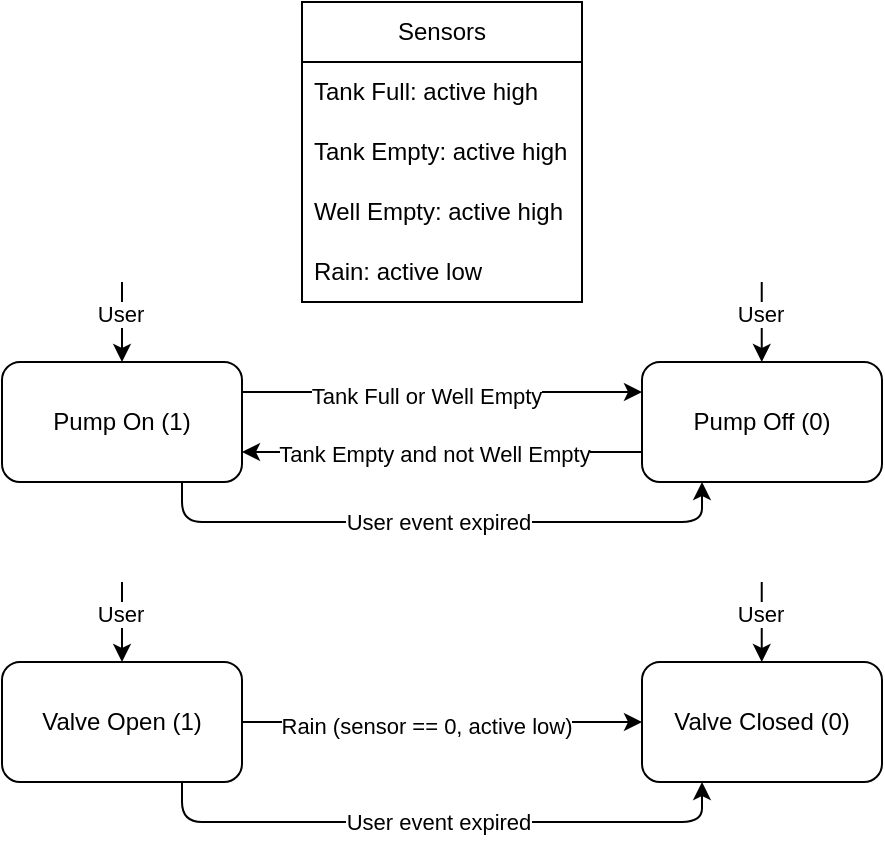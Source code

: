 <mxfile version="24.6.4" type="device">
  <diagram name="Page-1" id="k4DYjNzFidn_M6baDWtX">
    <mxGraphModel dx="902" dy="541" grid="1" gridSize="10" guides="1" tooltips="1" connect="1" arrows="1" fold="1" page="1" pageScale="1" pageWidth="850" pageHeight="1100" math="0" shadow="0">
      <root>
        <mxCell id="0" />
        <mxCell id="1" parent="0" />
        <mxCell id="I6FsVLA37qWMRiuRUHIX-4" value="Pump On (1)" style="rounded=1;whiteSpace=wrap;html=1;" vertex="1" parent="1">
          <mxGeometry x="200" y="530" width="120" height="60" as="geometry" />
        </mxCell>
        <mxCell id="I6FsVLA37qWMRiuRUHIX-5" value="Pump Off (0)" style="rounded=1;whiteSpace=wrap;html=1;" vertex="1" parent="1">
          <mxGeometry x="520" y="530" width="120" height="60" as="geometry" />
        </mxCell>
        <mxCell id="I6FsVLA37qWMRiuRUHIX-6" value="" style="endArrow=classic;html=1;rounded=0;entryX=0;entryY=0.25;entryDx=0;entryDy=0;exitX=1;exitY=0.25;exitDx=0;exitDy=0;" edge="1" parent="1" source="I6FsVLA37qWMRiuRUHIX-4" target="I6FsVLA37qWMRiuRUHIX-5">
          <mxGeometry width="50" height="50" relative="1" as="geometry">
            <mxPoint x="320" y="540" as="sourcePoint" />
            <mxPoint x="520" y="539" as="targetPoint" />
          </mxGeometry>
        </mxCell>
        <mxCell id="I6FsVLA37qWMRiuRUHIX-7" value="Tank Full or Well Empty" style="edgeLabel;html=1;align=center;verticalAlign=middle;resizable=0;points=[];" vertex="1" connectable="0" parent="I6FsVLA37qWMRiuRUHIX-6">
          <mxGeometry x="0.178" y="-2" relative="1" as="geometry">
            <mxPoint x="-26" as="offset" />
          </mxGeometry>
        </mxCell>
        <mxCell id="I6FsVLA37qWMRiuRUHIX-8" value="" style="endArrow=classic;html=1;rounded=0;entryX=1;entryY=0.75;entryDx=0;entryDy=0;exitX=0;exitY=0.75;exitDx=0;exitDy=0;" edge="1" parent="1" source="I6FsVLA37qWMRiuRUHIX-5" target="I6FsVLA37qWMRiuRUHIX-4">
          <mxGeometry width="50" height="50" relative="1" as="geometry">
            <mxPoint x="520" y="580" as="sourcePoint" />
            <mxPoint x="455" y="580" as="targetPoint" />
          </mxGeometry>
        </mxCell>
        <mxCell id="I6FsVLA37qWMRiuRUHIX-9" value="Tank Empty and not Well Empty" style="edgeLabel;html=1;align=center;verticalAlign=middle;resizable=0;points=[];" vertex="1" connectable="0" parent="I6FsVLA37qWMRiuRUHIX-8">
          <mxGeometry x="0.038" y="1" relative="1" as="geometry">
            <mxPoint as="offset" />
          </mxGeometry>
        </mxCell>
        <mxCell id="I6FsVLA37qWMRiuRUHIX-10" value="" style="endArrow=classic;html=1;rounded=0;entryX=0.5;entryY=0;entryDx=0;entryDy=0;" edge="1" parent="1" target="I6FsVLA37qWMRiuRUHIX-4">
          <mxGeometry width="50" height="50" relative="1" as="geometry">
            <mxPoint x="260" y="490" as="sourcePoint" />
            <mxPoint x="360" y="380" as="targetPoint" />
          </mxGeometry>
        </mxCell>
        <mxCell id="I6FsVLA37qWMRiuRUHIX-11" value="User" style="edgeLabel;html=1;align=center;verticalAlign=middle;resizable=0;points=[];" vertex="1" connectable="0" parent="I6FsVLA37qWMRiuRUHIX-10">
          <mxGeometry x="-0.218" y="-1" relative="1" as="geometry">
            <mxPoint as="offset" />
          </mxGeometry>
        </mxCell>
        <mxCell id="I6FsVLA37qWMRiuRUHIX-12" value="" style="endArrow=classic;html=1;rounded=0;entryX=0.5;entryY=0;entryDx=0;entryDy=0;" edge="1" parent="1">
          <mxGeometry width="50" height="50" relative="1" as="geometry">
            <mxPoint x="579.87" y="490" as="sourcePoint" />
            <mxPoint x="579.87" y="530" as="targetPoint" />
          </mxGeometry>
        </mxCell>
        <mxCell id="I6FsVLA37qWMRiuRUHIX-13" value="User" style="edgeLabel;html=1;align=center;verticalAlign=middle;resizable=0;points=[];" vertex="1" connectable="0" parent="I6FsVLA37qWMRiuRUHIX-12">
          <mxGeometry x="-0.218" y="-1" relative="1" as="geometry">
            <mxPoint as="offset" />
          </mxGeometry>
        </mxCell>
        <mxCell id="I6FsVLA37qWMRiuRUHIX-14" value="Valve Open (1)" style="rounded=1;whiteSpace=wrap;html=1;" vertex="1" parent="1">
          <mxGeometry x="200" y="680" width="120" height="60" as="geometry" />
        </mxCell>
        <mxCell id="I6FsVLA37qWMRiuRUHIX-15" value="Valve Closed (0)" style="rounded=1;whiteSpace=wrap;html=1;" vertex="1" parent="1">
          <mxGeometry x="520" y="680" width="120" height="60" as="geometry" />
        </mxCell>
        <mxCell id="I6FsVLA37qWMRiuRUHIX-16" value="" style="endArrow=classic;html=1;rounded=0;entryX=0;entryY=0.5;entryDx=0;entryDy=0;exitX=1;exitY=0.5;exitDx=0;exitDy=0;" edge="1" parent="1" source="I6FsVLA37qWMRiuRUHIX-14" target="I6FsVLA37qWMRiuRUHIX-15">
          <mxGeometry width="50" height="50" relative="1" as="geometry">
            <mxPoint x="320" y="690" as="sourcePoint" />
            <mxPoint x="520" y="689" as="targetPoint" />
          </mxGeometry>
        </mxCell>
        <mxCell id="I6FsVLA37qWMRiuRUHIX-17" value="Rain (sensor == 0, active low)" style="edgeLabel;html=1;align=center;verticalAlign=middle;resizable=0;points=[];" vertex="1" connectable="0" parent="I6FsVLA37qWMRiuRUHIX-16">
          <mxGeometry x="0.178" y="-2" relative="1" as="geometry">
            <mxPoint x="-26" as="offset" />
          </mxGeometry>
        </mxCell>
        <mxCell id="I6FsVLA37qWMRiuRUHIX-20" value="" style="endArrow=classic;html=1;rounded=0;entryX=0.5;entryY=0;entryDx=0;entryDy=0;" edge="1" parent="1" target="I6FsVLA37qWMRiuRUHIX-14">
          <mxGeometry width="50" height="50" relative="1" as="geometry">
            <mxPoint x="260" y="640" as="sourcePoint" />
            <mxPoint x="360" y="530" as="targetPoint" />
          </mxGeometry>
        </mxCell>
        <mxCell id="I6FsVLA37qWMRiuRUHIX-21" value="User" style="edgeLabel;html=1;align=center;verticalAlign=middle;resizable=0;points=[];" vertex="1" connectable="0" parent="I6FsVLA37qWMRiuRUHIX-20">
          <mxGeometry x="-0.218" y="-1" relative="1" as="geometry">
            <mxPoint as="offset" />
          </mxGeometry>
        </mxCell>
        <mxCell id="I6FsVLA37qWMRiuRUHIX-22" value="" style="endArrow=classic;html=1;rounded=0;entryX=0.5;entryY=0;entryDx=0;entryDy=0;" edge="1" parent="1">
          <mxGeometry width="50" height="50" relative="1" as="geometry">
            <mxPoint x="579.87" y="640" as="sourcePoint" />
            <mxPoint x="579.87" y="680" as="targetPoint" />
          </mxGeometry>
        </mxCell>
        <mxCell id="I6FsVLA37qWMRiuRUHIX-23" value="User" style="edgeLabel;html=1;align=center;verticalAlign=middle;resizable=0;points=[];" vertex="1" connectable="0" parent="I6FsVLA37qWMRiuRUHIX-22">
          <mxGeometry x="-0.218" y="-1" relative="1" as="geometry">
            <mxPoint as="offset" />
          </mxGeometry>
        </mxCell>
        <mxCell id="I6FsVLA37qWMRiuRUHIX-24" value="" style="endArrow=classic;html=1;rounded=1;exitX=0.75;exitY=1;exitDx=0;exitDy=0;entryX=0.25;entryY=1;entryDx=0;entryDy=0;curved=0;" edge="1" parent="1" source="I6FsVLA37qWMRiuRUHIX-4" target="I6FsVLA37qWMRiuRUHIX-5">
          <mxGeometry width="50" height="50" relative="1" as="geometry">
            <mxPoint x="370" y="650" as="sourcePoint" />
            <mxPoint x="420" y="600" as="targetPoint" />
            <Array as="points">
              <mxPoint x="290" y="610" />
              <mxPoint x="550" y="610" />
            </Array>
          </mxGeometry>
        </mxCell>
        <mxCell id="I6FsVLA37qWMRiuRUHIX-25" value="Text" style="edgeLabel;html=1;align=center;verticalAlign=middle;resizable=0;points=[];" vertex="1" connectable="0" parent="I6FsVLA37qWMRiuRUHIX-24">
          <mxGeometry x="-0.366" y="1" relative="1" as="geometry">
            <mxPoint x="55" as="offset" />
          </mxGeometry>
        </mxCell>
        <mxCell id="I6FsVLA37qWMRiuRUHIX-26" value="User event expired" style="edgeLabel;html=1;align=center;verticalAlign=middle;resizable=0;points=[];" vertex="1" connectable="0" parent="I6FsVLA37qWMRiuRUHIX-24">
          <mxGeometry x="-0.013" relative="1" as="geometry">
            <mxPoint as="offset" />
          </mxGeometry>
        </mxCell>
        <mxCell id="I6FsVLA37qWMRiuRUHIX-27" value="" style="endArrow=classic;html=1;rounded=1;exitX=0.75;exitY=1;exitDx=0;exitDy=0;entryX=0.25;entryY=1;entryDx=0;entryDy=0;curved=0;" edge="1" parent="1">
          <mxGeometry width="50" height="50" relative="1" as="geometry">
            <mxPoint x="290" y="740" as="sourcePoint" />
            <mxPoint x="550" y="740" as="targetPoint" />
            <Array as="points">
              <mxPoint x="290" y="760" />
              <mxPoint x="550" y="760" />
            </Array>
          </mxGeometry>
        </mxCell>
        <mxCell id="I6FsVLA37qWMRiuRUHIX-28" value="Text" style="edgeLabel;html=1;align=center;verticalAlign=middle;resizable=0;points=[];" vertex="1" connectable="0" parent="I6FsVLA37qWMRiuRUHIX-27">
          <mxGeometry x="-0.366" y="1" relative="1" as="geometry">
            <mxPoint x="55" as="offset" />
          </mxGeometry>
        </mxCell>
        <mxCell id="I6FsVLA37qWMRiuRUHIX-29" value="User event expired" style="edgeLabel;html=1;align=center;verticalAlign=middle;resizable=0;points=[];" vertex="1" connectable="0" parent="I6FsVLA37qWMRiuRUHIX-27">
          <mxGeometry x="-0.013" relative="1" as="geometry">
            <mxPoint as="offset" />
          </mxGeometry>
        </mxCell>
        <mxCell id="I6FsVLA37qWMRiuRUHIX-30" value="Sensors" style="swimlane;fontStyle=0;childLayout=stackLayout;horizontal=1;startSize=30;horizontalStack=0;resizeParent=1;resizeParentMax=0;resizeLast=0;collapsible=1;marginBottom=0;whiteSpace=wrap;html=1;" vertex="1" parent="1">
          <mxGeometry x="350" y="350" width="140" height="150" as="geometry">
            <mxRectangle x="350" y="350" width="80" height="30" as="alternateBounds" />
          </mxGeometry>
        </mxCell>
        <mxCell id="I6FsVLA37qWMRiuRUHIX-31" value="Tank Full: active high" style="text;strokeColor=none;fillColor=none;align=left;verticalAlign=middle;spacingLeft=4;spacingRight=4;overflow=hidden;points=[[0,0.5],[1,0.5]];portConstraint=eastwest;rotatable=0;whiteSpace=wrap;html=1;" vertex="1" parent="I6FsVLA37qWMRiuRUHIX-30">
          <mxGeometry y="30" width="140" height="30" as="geometry" />
        </mxCell>
        <mxCell id="I6FsVLA37qWMRiuRUHIX-32" value="Tank Empty: active high" style="text;strokeColor=none;fillColor=none;align=left;verticalAlign=middle;spacingLeft=4;spacingRight=4;overflow=hidden;points=[[0,0.5],[1,0.5]];portConstraint=eastwest;rotatable=0;whiteSpace=wrap;html=1;" vertex="1" parent="I6FsVLA37qWMRiuRUHIX-30">
          <mxGeometry y="60" width="140" height="30" as="geometry" />
        </mxCell>
        <mxCell id="I6FsVLA37qWMRiuRUHIX-33" value="Well Empty: active high" style="text;strokeColor=none;fillColor=none;align=left;verticalAlign=middle;spacingLeft=4;spacingRight=4;overflow=hidden;points=[[0,0.5],[1,0.5]];portConstraint=eastwest;rotatable=0;whiteSpace=wrap;html=1;" vertex="1" parent="I6FsVLA37qWMRiuRUHIX-30">
          <mxGeometry y="90" width="140" height="30" as="geometry" />
        </mxCell>
        <mxCell id="I6FsVLA37qWMRiuRUHIX-34" value="Rain: active low" style="text;strokeColor=none;fillColor=none;align=left;verticalAlign=middle;spacingLeft=4;spacingRight=4;overflow=hidden;points=[[0,0.5],[1,0.5]];portConstraint=eastwest;rotatable=0;whiteSpace=wrap;html=1;" vertex="1" parent="I6FsVLA37qWMRiuRUHIX-30">
          <mxGeometry y="120" width="140" height="30" as="geometry" />
        </mxCell>
      </root>
    </mxGraphModel>
  </diagram>
</mxfile>
